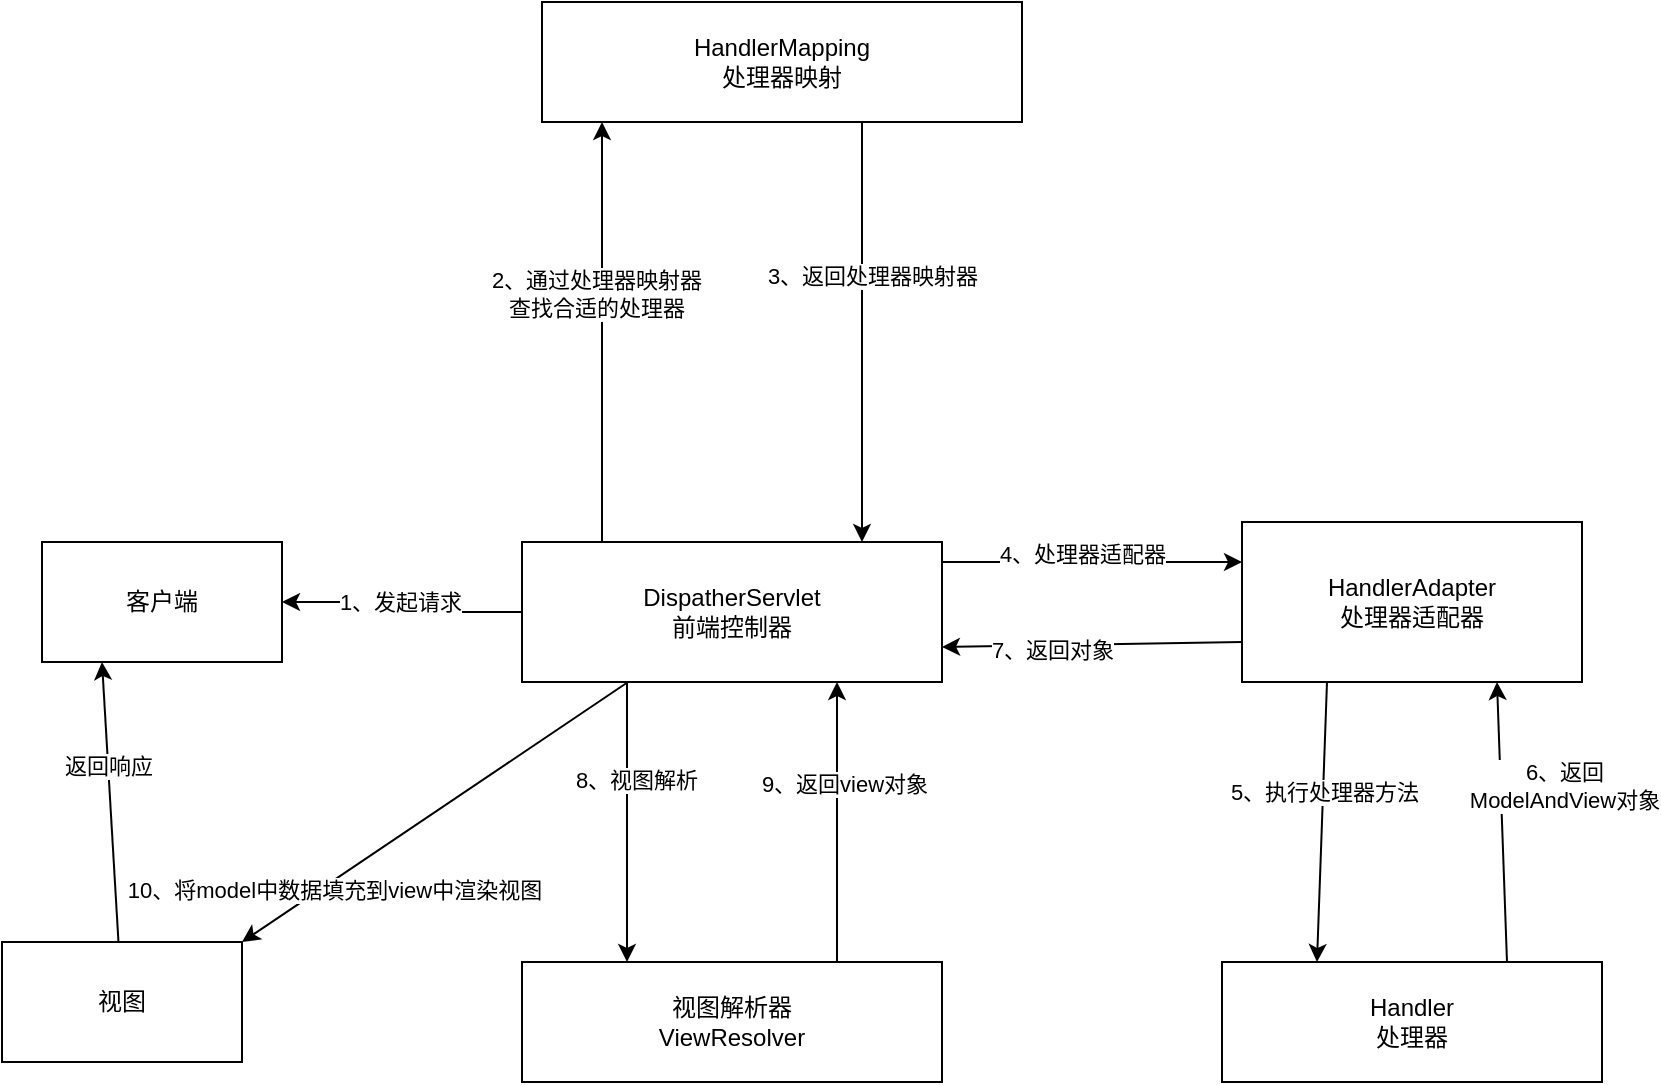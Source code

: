 <mxfile version="17.4.2" type="github">
  <diagram id="kln5DqLNQkuSyo0Sze6k" name="第 1 页">
    <mxGraphModel dx="782" dy="1605" grid="1" gridSize="10" guides="1" tooltips="1" connect="1" arrows="1" fold="1" page="1" pageScale="1" pageWidth="827" pageHeight="1169" math="0" shadow="0">
      <root>
        <mxCell id="0" />
        <mxCell id="1" parent="0" />
        <mxCell id="uUToXS9LVPpgQq9qgQU2-3" value="" style="edgeStyle=orthogonalEdgeStyle;rounded=0;orthogonalLoop=1;jettySize=auto;html=1;" edge="1" parent="1" source="uUToXS9LVPpgQq9qgQU2-1" target="uUToXS9LVPpgQq9qgQU2-2">
          <mxGeometry relative="1" as="geometry">
            <Array as="points">
              <mxPoint x="310" y="120" />
              <mxPoint x="310" y="120" />
            </Array>
          </mxGeometry>
        </mxCell>
        <mxCell id="uUToXS9LVPpgQq9qgQU2-22" value="2、通过处理器映射器&lt;br&gt;查找合适的处理器" style="edgeLabel;html=1;align=center;verticalAlign=middle;resizable=0;points=[];" vertex="1" connectable="0" parent="uUToXS9LVPpgQq9qgQU2-3">
          <mxGeometry x="0.188" y="3" relative="1" as="geometry">
            <mxPoint as="offset" />
          </mxGeometry>
        </mxCell>
        <mxCell id="uUToXS9LVPpgQq9qgQU2-6" value="" style="edgeStyle=orthogonalEdgeStyle;rounded=0;orthogonalLoop=1;jettySize=auto;html=1;" edge="1" parent="1" source="uUToXS9LVPpgQq9qgQU2-1" target="uUToXS9LVPpgQq9qgQU2-5">
          <mxGeometry relative="1" as="geometry">
            <Array as="points">
              <mxPoint x="490" y="170" />
              <mxPoint x="490" y="170" />
            </Array>
          </mxGeometry>
        </mxCell>
        <mxCell id="uUToXS9LVPpgQq9qgQU2-34" value="4、处理器适配器" style="edgeLabel;html=1;align=center;verticalAlign=middle;resizable=0;points=[];" vertex="1" connectable="0" parent="uUToXS9LVPpgQq9qgQU2-6">
          <mxGeometry x="-0.351" y="4" relative="1" as="geometry">
            <mxPoint x="21" as="offset" />
          </mxGeometry>
        </mxCell>
        <mxCell id="uUToXS9LVPpgQq9qgQU2-10" value="" style="edgeStyle=orthogonalEdgeStyle;rounded=0;orthogonalLoop=1;jettySize=auto;html=1;" edge="1" parent="1" source="uUToXS9LVPpgQq9qgQU2-1" target="uUToXS9LVPpgQq9qgQU2-9">
          <mxGeometry relative="1" as="geometry" />
        </mxCell>
        <mxCell id="uUToXS9LVPpgQq9qgQU2-19" value="1、发起请求" style="edgeLabel;html=1;align=center;verticalAlign=middle;resizable=0;points=[];" vertex="1" connectable="0" parent="uUToXS9LVPpgQq9qgQU2-10">
          <mxGeometry x="0.344" y="3" relative="1" as="geometry">
            <mxPoint x="18" y="-3" as="offset" />
          </mxGeometry>
        </mxCell>
        <mxCell id="uUToXS9LVPpgQq9qgQU2-31" style="edgeStyle=none;rounded=0;orthogonalLoop=1;jettySize=auto;html=1;entryX=0.25;entryY=0;entryDx=0;entryDy=0;exitX=0.25;exitY=1;exitDx=0;exitDy=0;" edge="1" parent="1" source="uUToXS9LVPpgQq9qgQU2-1" target="uUToXS9LVPpgQq9qgQU2-11">
          <mxGeometry relative="1" as="geometry" />
        </mxCell>
        <mxCell id="uUToXS9LVPpgQq9qgQU2-39" value="8、视图解析" style="edgeLabel;html=1;align=center;verticalAlign=middle;resizable=0;points=[];" vertex="1" connectable="0" parent="uUToXS9LVPpgQq9qgQU2-31">
          <mxGeometry x="-0.3" y="4" relative="1" as="geometry">
            <mxPoint as="offset" />
          </mxGeometry>
        </mxCell>
        <mxCell id="uUToXS9LVPpgQq9qgQU2-33" style="edgeStyle=none;rounded=0;orthogonalLoop=1;jettySize=auto;html=1;entryX=1;entryY=0;entryDx=0;entryDy=0;" edge="1" parent="1" source="uUToXS9LVPpgQq9qgQU2-1" target="uUToXS9LVPpgQq9qgQU2-13">
          <mxGeometry relative="1" as="geometry" />
        </mxCell>
        <mxCell id="uUToXS9LVPpgQq9qgQU2-41" value="10、将model中数据填充到view中渲染视图" style="edgeLabel;html=1;align=center;verticalAlign=middle;resizable=0;points=[];" vertex="1" connectable="0" parent="uUToXS9LVPpgQq9qgQU2-33">
          <mxGeometry x="0.542" y="3" relative="1" as="geometry">
            <mxPoint y="1" as="offset" />
          </mxGeometry>
        </mxCell>
        <mxCell id="uUToXS9LVPpgQq9qgQU2-1" value="DispatherServlet&lt;br&gt;前端控制器" style="rounded=0;whiteSpace=wrap;html=1;" vertex="1" parent="1">
          <mxGeometry x="270" y="160" width="210" height="70" as="geometry" />
        </mxCell>
        <mxCell id="uUToXS9LVPpgQq9qgQU2-4" style="edgeStyle=orthogonalEdgeStyle;rounded=0;orthogonalLoop=1;jettySize=auto;html=1;" edge="1" parent="1" source="uUToXS9LVPpgQq9qgQU2-2">
          <mxGeometry relative="1" as="geometry">
            <mxPoint x="440" y="160" as="targetPoint" />
            <Array as="points">
              <mxPoint x="440" y="160" />
            </Array>
          </mxGeometry>
        </mxCell>
        <mxCell id="uUToXS9LVPpgQq9qgQU2-23" value="3、返回处理器映射器" style="edgeLabel;html=1;align=center;verticalAlign=middle;resizable=0;points=[];" vertex="1" connectable="0" parent="uUToXS9LVPpgQq9qgQU2-4">
          <mxGeometry x="-0.267" y="-3" relative="1" as="geometry">
            <mxPoint x="8" as="offset" />
          </mxGeometry>
        </mxCell>
        <mxCell id="uUToXS9LVPpgQq9qgQU2-2" value="HandlerMapping&lt;br&gt;处理器映射" style="whiteSpace=wrap;html=1;rounded=0;" vertex="1" parent="1">
          <mxGeometry x="280" y="-110" width="240" height="60" as="geometry" />
        </mxCell>
        <mxCell id="uUToXS9LVPpgQq9qgQU2-16" style="rounded=0;orthogonalLoop=1;jettySize=auto;html=1;exitX=0;exitY=0.75;exitDx=0;exitDy=0;entryX=1;entryY=0.75;entryDx=0;entryDy=0;" edge="1" parent="1" source="uUToXS9LVPpgQq9qgQU2-5" target="uUToXS9LVPpgQq9qgQU2-1">
          <mxGeometry relative="1" as="geometry">
            <mxPoint x="450" y="205" as="targetPoint" />
          </mxGeometry>
        </mxCell>
        <mxCell id="uUToXS9LVPpgQq9qgQU2-38" value="7、返回对象" style="edgeLabel;html=1;align=center;verticalAlign=middle;resizable=0;points=[];" vertex="1" connectable="0" parent="uUToXS9LVPpgQq9qgQU2-16">
          <mxGeometry x="0.272" y="2" relative="1" as="geometry">
            <mxPoint as="offset" />
          </mxGeometry>
        </mxCell>
        <mxCell id="uUToXS9LVPpgQq9qgQU2-29" style="edgeStyle=none;rounded=0;orthogonalLoop=1;jettySize=auto;html=1;entryX=0.25;entryY=0;entryDx=0;entryDy=0;exitX=0.25;exitY=1;exitDx=0;exitDy=0;" edge="1" parent="1" source="uUToXS9LVPpgQq9qgQU2-5" target="uUToXS9LVPpgQq9qgQU2-7">
          <mxGeometry relative="1" as="geometry" />
        </mxCell>
        <mxCell id="uUToXS9LVPpgQq9qgQU2-36" value="5、执行处理器方法" style="edgeLabel;html=1;align=center;verticalAlign=middle;resizable=0;points=[];" vertex="1" connectable="0" parent="uUToXS9LVPpgQq9qgQU2-29">
          <mxGeometry x="-0.224" relative="1" as="geometry">
            <mxPoint as="offset" />
          </mxGeometry>
        </mxCell>
        <mxCell id="uUToXS9LVPpgQq9qgQU2-5" value="HandlerAdapter&lt;br&gt;处理器适配器" style="whiteSpace=wrap;html=1;rounded=0;" vertex="1" parent="1">
          <mxGeometry x="630" y="150" width="170" height="80" as="geometry" />
        </mxCell>
        <mxCell id="uUToXS9LVPpgQq9qgQU2-30" style="edgeStyle=none;rounded=0;orthogonalLoop=1;jettySize=auto;html=1;entryX=0.75;entryY=1;entryDx=0;entryDy=0;exitX=0.75;exitY=0;exitDx=0;exitDy=0;" edge="1" parent="1" source="uUToXS9LVPpgQq9qgQU2-7" target="uUToXS9LVPpgQq9qgQU2-5">
          <mxGeometry relative="1" as="geometry" />
        </mxCell>
        <mxCell id="uUToXS9LVPpgQq9qgQU2-37" value="6、返回&lt;br&gt;ModelAndView对象" style="edgeLabel;html=1;align=center;verticalAlign=middle;resizable=0;points=[];" vertex="1" connectable="0" parent="uUToXS9LVPpgQq9qgQU2-30">
          <mxGeometry x="0.266" y="-2" relative="1" as="geometry">
            <mxPoint x="29" as="offset" />
          </mxGeometry>
        </mxCell>
        <mxCell id="uUToXS9LVPpgQq9qgQU2-7" value="Handler&lt;br&gt;处理器" style="whiteSpace=wrap;html=1;rounded=0;" vertex="1" parent="1">
          <mxGeometry x="620" y="370" width="190" height="60" as="geometry" />
        </mxCell>
        <mxCell id="uUToXS9LVPpgQq9qgQU2-9" value="客户端" style="whiteSpace=wrap;html=1;rounded=0;" vertex="1" parent="1">
          <mxGeometry x="30" y="160" width="120" height="60" as="geometry" />
        </mxCell>
        <mxCell id="uUToXS9LVPpgQq9qgQU2-32" style="edgeStyle=none;rounded=0;orthogonalLoop=1;jettySize=auto;html=1;entryX=0.75;entryY=1;entryDx=0;entryDy=0;exitX=0.75;exitY=0;exitDx=0;exitDy=0;" edge="1" parent="1" source="uUToXS9LVPpgQq9qgQU2-11" target="uUToXS9LVPpgQq9qgQU2-1">
          <mxGeometry relative="1" as="geometry" />
        </mxCell>
        <mxCell id="uUToXS9LVPpgQq9qgQU2-40" value="9、返回view对象" style="edgeLabel;html=1;align=center;verticalAlign=middle;resizable=0;points=[];" vertex="1" connectable="0" parent="uUToXS9LVPpgQq9qgQU2-32">
          <mxGeometry x="0.271" y="-3" relative="1" as="geometry">
            <mxPoint as="offset" />
          </mxGeometry>
        </mxCell>
        <mxCell id="uUToXS9LVPpgQq9qgQU2-11" value="视图解析器&lt;br&gt;ViewResolver" style="whiteSpace=wrap;html=1;rounded=0;" vertex="1" parent="1">
          <mxGeometry x="270" y="370" width="210" height="60" as="geometry" />
        </mxCell>
        <mxCell id="uUToXS9LVPpgQq9qgQU2-42" style="edgeStyle=none;rounded=0;orthogonalLoop=1;jettySize=auto;html=1;entryX=0.25;entryY=1;entryDx=0;entryDy=0;" edge="1" parent="1" source="uUToXS9LVPpgQq9qgQU2-13" target="uUToXS9LVPpgQq9qgQU2-9">
          <mxGeometry relative="1" as="geometry" />
        </mxCell>
        <mxCell id="uUToXS9LVPpgQq9qgQU2-43" value="返回响应" style="edgeLabel;html=1;align=center;verticalAlign=middle;resizable=0;points=[];" vertex="1" connectable="0" parent="uUToXS9LVPpgQq9qgQU2-42">
          <mxGeometry x="0.258" relative="1" as="geometry">
            <mxPoint as="offset" />
          </mxGeometry>
        </mxCell>
        <mxCell id="uUToXS9LVPpgQq9qgQU2-13" value="视图" style="whiteSpace=wrap;html=1;rounded=0;" vertex="1" parent="1">
          <mxGeometry x="10" y="360" width="120" height="60" as="geometry" />
        </mxCell>
      </root>
    </mxGraphModel>
  </diagram>
</mxfile>
